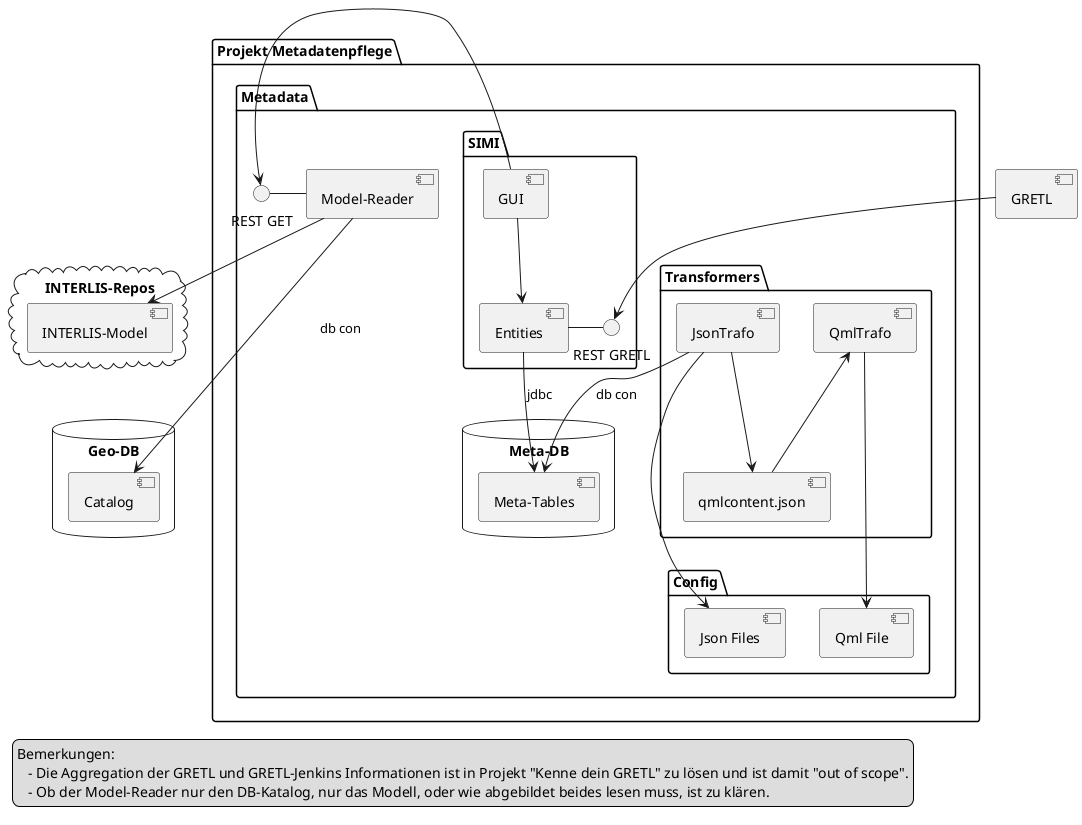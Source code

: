 @startuml
package "Projekt Metadatenpflege" {
    package "Metadata" {
        package "Transformers" {
            [JsonTrafo] as jt
            [QmlTrafo] as qt
            [qmlcontent.json] as qj

            jt --> qj
            qj -up-> qt
        }

        package "Config" {
            [Json Files] as json
            [Qml File] as qml
        }

        package "SIMI" {
            [GUI] as gui
            [Entities] as class
            () "REST GRETL" as gi

            gui --> class
            gi - class
        }

        database "Meta-DB" {
            [Meta-Tables] as mdb
        }

		together {
          [Model-Reader] as mr
          () "REST GET" as mri
          mr - mri
        }
        gui -left-> mri

        class --> mdb : jdbc
        jt --> mdb : db con

        jt --> json
        qt --> qml
    }
}

cloud "INTERLIS-Repos" {
    [INTERLIS-Model] as model
}
mr --> model

database "Geo-DB" {
    [Catalog] as cat
}
mr --> cat : db con

[GRETL] as gretl
gretl --> gi

qj -[hidden]-> json
model -[hidden]-> cat

legend left
	Bemerkungen:
    - Die Aggregation der GRETL und GRETL-Jenkins Informationen ist in Projekt "Kenne dein GRETL" zu lösen und ist damit "out of scope".
    - Ob der Model-Reader nur den DB-Katalog, nur das Modell, oder wie abgebildet beides lesen muss, ist zu klären.
endlegend
@enduml